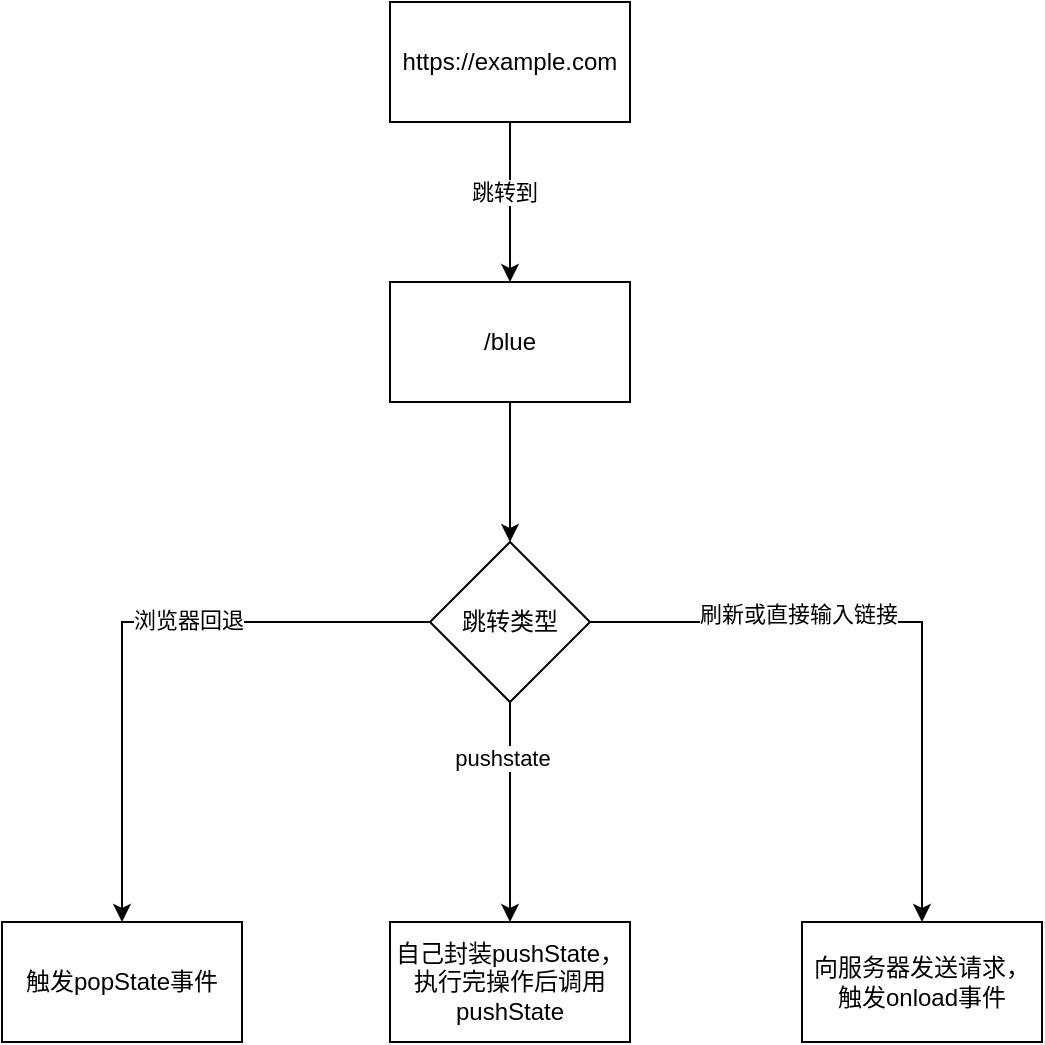 <mxfile version="16.2.7" type="github">
  <diagram id="_cincgZatEzHRaR9vbl5" name="第 1 页">
    <mxGraphModel dx="1186" dy="739" grid="1" gridSize="10" guides="1" tooltips="1" connect="1" arrows="1" fold="1" page="1" pageScale="1" pageWidth="827" pageHeight="1169" math="0" shadow="0">
      <root>
        <mxCell id="0" />
        <mxCell id="1" parent="0" />
        <mxCell id="8bK3yJuN_njHB-aQwybT-3" value="" style="edgeStyle=orthogonalEdgeStyle;rounded=0;orthogonalLoop=1;jettySize=auto;html=1;" edge="1" parent="1" source="8bK3yJuN_njHB-aQwybT-1" target="8bK3yJuN_njHB-aQwybT-2">
          <mxGeometry relative="1" as="geometry" />
        </mxCell>
        <mxCell id="8bK3yJuN_njHB-aQwybT-4" value="跳转到" style="edgeLabel;html=1;align=center;verticalAlign=middle;resizable=0;points=[];" vertex="1" connectable="0" parent="8bK3yJuN_njHB-aQwybT-3">
          <mxGeometry x="-0.125" y="-3" relative="1" as="geometry">
            <mxPoint as="offset" />
          </mxGeometry>
        </mxCell>
        <mxCell id="8bK3yJuN_njHB-aQwybT-1" value="https://example.com" style="rounded=0;whiteSpace=wrap;html=1;" vertex="1" parent="1">
          <mxGeometry x="354" y="30" width="120" height="60" as="geometry" />
        </mxCell>
        <mxCell id="8bK3yJuN_njHB-aQwybT-6" value="" style="edgeStyle=orthogonalEdgeStyle;rounded=0;orthogonalLoop=1;jettySize=auto;html=1;" edge="1" parent="1" source="8bK3yJuN_njHB-aQwybT-2" target="8bK3yJuN_njHB-aQwybT-5">
          <mxGeometry relative="1" as="geometry" />
        </mxCell>
        <mxCell id="8bK3yJuN_njHB-aQwybT-2" value="/blue" style="whiteSpace=wrap;html=1;rounded=0;" vertex="1" parent="1">
          <mxGeometry x="354" y="170" width="120" height="60" as="geometry" />
        </mxCell>
        <mxCell id="8bK3yJuN_njHB-aQwybT-8" value="" style="edgeStyle=orthogonalEdgeStyle;rounded=0;orthogonalLoop=1;jettySize=auto;html=1;" edge="1" parent="1" source="8bK3yJuN_njHB-aQwybT-5" target="8bK3yJuN_njHB-aQwybT-7">
          <mxGeometry relative="1" as="geometry" />
        </mxCell>
        <mxCell id="8bK3yJuN_njHB-aQwybT-9" value="刷新或直接输入链接" style="edgeLabel;html=1;align=center;verticalAlign=middle;resizable=0;points=[];" vertex="1" connectable="0" parent="8bK3yJuN_njHB-aQwybT-8">
          <mxGeometry x="-0.342" y="4" relative="1" as="geometry">
            <mxPoint as="offset" />
          </mxGeometry>
        </mxCell>
        <mxCell id="8bK3yJuN_njHB-aQwybT-11" value="" style="edgeStyle=orthogonalEdgeStyle;rounded=0;orthogonalLoop=1;jettySize=auto;html=1;" edge="1" parent="1" source="8bK3yJuN_njHB-aQwybT-5" target="8bK3yJuN_njHB-aQwybT-10">
          <mxGeometry relative="1" as="geometry" />
        </mxCell>
        <mxCell id="8bK3yJuN_njHB-aQwybT-12" value="pushstate" style="edgeLabel;html=1;align=center;verticalAlign=middle;resizable=0;points=[];" vertex="1" connectable="0" parent="8bK3yJuN_njHB-aQwybT-11">
          <mxGeometry x="-0.491" y="-4" relative="1" as="geometry">
            <mxPoint as="offset" />
          </mxGeometry>
        </mxCell>
        <mxCell id="8bK3yJuN_njHB-aQwybT-14" value="" style="edgeStyle=orthogonalEdgeStyle;rounded=0;orthogonalLoop=1;jettySize=auto;html=1;" edge="1" parent="1" source="8bK3yJuN_njHB-aQwybT-5" target="8bK3yJuN_njHB-aQwybT-13">
          <mxGeometry relative="1" as="geometry" />
        </mxCell>
        <mxCell id="8bK3yJuN_njHB-aQwybT-15" value="浏览器回退" style="edgeLabel;html=1;align=center;verticalAlign=middle;resizable=0;points=[];" vertex="1" connectable="0" parent="8bK3yJuN_njHB-aQwybT-14">
          <mxGeometry x="-0.204" y="-1" relative="1" as="geometry">
            <mxPoint as="offset" />
          </mxGeometry>
        </mxCell>
        <mxCell id="8bK3yJuN_njHB-aQwybT-5" value="跳转类型" style="rhombus;whiteSpace=wrap;html=1;rounded=0;" vertex="1" parent="1">
          <mxGeometry x="374" y="300" width="80" height="80" as="geometry" />
        </mxCell>
        <mxCell id="8bK3yJuN_njHB-aQwybT-7" value="向服务器发送请求，触发onload事件" style="whiteSpace=wrap;html=1;rounded=0;" vertex="1" parent="1">
          <mxGeometry x="560" y="490" width="120" height="60" as="geometry" />
        </mxCell>
        <mxCell id="8bK3yJuN_njHB-aQwybT-10" value="自己封装pushState，执行完操作后调用pushState" style="whiteSpace=wrap;html=1;rounded=0;" vertex="1" parent="1">
          <mxGeometry x="354" y="490" width="120" height="60" as="geometry" />
        </mxCell>
        <mxCell id="8bK3yJuN_njHB-aQwybT-13" value="触发popState事件" style="whiteSpace=wrap;html=1;rounded=0;" vertex="1" parent="1">
          <mxGeometry x="160" y="490" width="120" height="60" as="geometry" />
        </mxCell>
      </root>
    </mxGraphModel>
  </diagram>
</mxfile>
